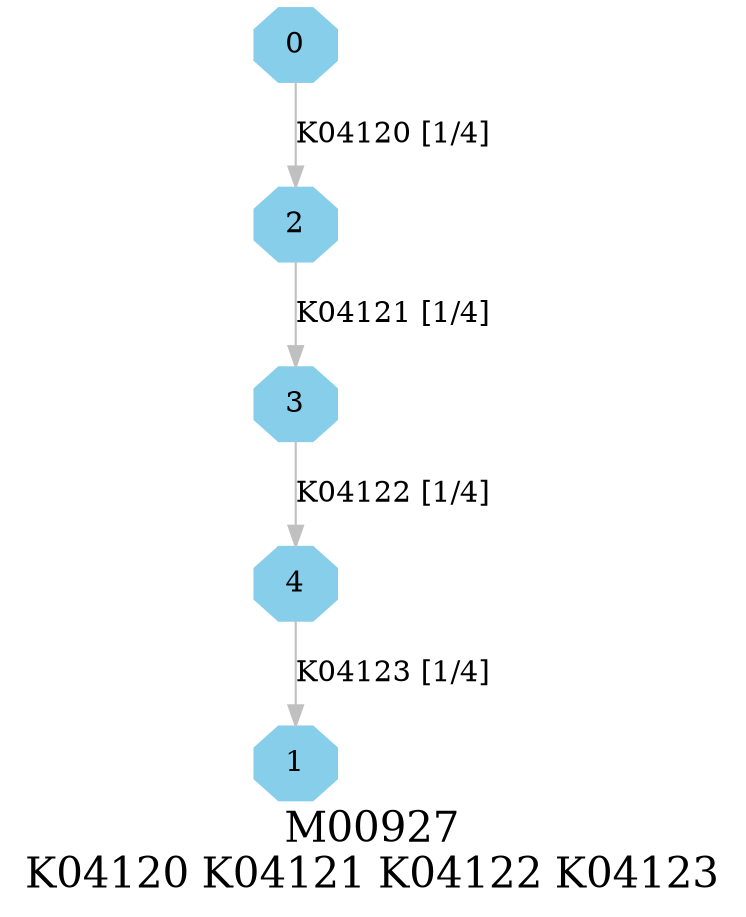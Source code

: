 digraph G {
graph [label="M00927
K04120 K04121 K04122 K04123",fontsize=20];
node [shape=box,style=filled];
edge [len=3,color=grey];
{node [width=.3,height=.3,shape=octagon,style=filled,color=skyblue] 0 1 2 3 4 }
0 -> 2 [label="K04120 [1/4]"];
2 -> 3 [label="K04121 [1/4]"];
3 -> 4 [label="K04122 [1/4]"];
4 -> 1 [label="K04123 [1/4]"];
}